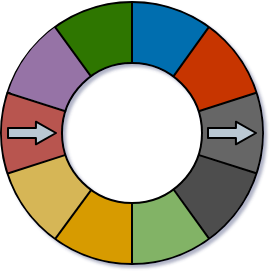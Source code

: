 <mxfile pages="1" version="11.2.5" type="device"><diagram id="I-N_G4gh3ujyhIfbbh0O" name="Page-1"><mxGraphModel dx="848" dy="481" grid="1" gridSize="5" guides="1" tooltips="1" connect="1" arrows="1" fold="1" page="1" pageScale="1" pageWidth="850" pageHeight="1100" math="0" shadow="1"><root><mxCell id="0"/><mxCell id="1" parent="0"/><mxCell id="frZtzOyDHmYUlCa5CAiD-32" value="" style="ellipse;whiteSpace=wrap;html=1;strokeWidth=2;fillColor=none;direction=south;" parent="1" vertex="1"><mxGeometry x="395" y="195.5" width="130" height="130" as="geometry"/></mxCell><mxCell id="frZtzOyDHmYUlCa5CAiD-15" value="" style="verticalLabelPosition=bottom;verticalAlign=top;html=1;shape=mxgraph.basic.arc;startAngle=0.95;endAngle=0.05;strokeWidth=30;fillColor=#ffffff;strokeColor=#666666;fontColor=#333333;direction=south;" parent="1" vertex="1"><mxGeometry x="410" y="210.5" width="100" height="100" as="geometry"/></mxCell><mxCell id="frZtzOyDHmYUlCa5CAiD-22" value="" style="verticalLabelPosition=bottom;verticalAlign=top;html=1;shape=mxgraph.basic.arc;startAngle=0.05;endAngle=0.15;strokeWidth=30;fillColor=#ffffff;strokeColor=#4D4D4D;direction=south;" parent="1" vertex="1"><mxGeometry x="410" y="210.5" width="100" height="100" as="geometry"/></mxCell><mxCell id="frZtzOyDHmYUlCa5CAiD-23" value="" style="verticalLabelPosition=bottom;verticalAlign=top;html=1;shape=mxgraph.basic.arc;startAngle=0.15;endAngle=0.25;strokeWidth=30;fillColor=#ffffff;strokeColor=#82b366;direction=south;" parent="1" vertex="1"><mxGeometry x="410" y="210.5" width="100" height="100" as="geometry"/></mxCell><mxCell id="frZtzOyDHmYUlCa5CAiD-24" value="" style="verticalLabelPosition=bottom;verticalAlign=top;html=1;shape=mxgraph.basic.arc;startAngle=0.25;endAngle=0.35;strokeWidth=30;fillColor=#ffffff;strokeColor=#d79b00;direction=south;" parent="1" vertex="1"><mxGeometry x="410" y="210.5" width="100" height="100" as="geometry"/></mxCell><mxCell id="frZtzOyDHmYUlCa5CAiD-25" value="" style="verticalLabelPosition=bottom;verticalAlign=top;html=1;shape=mxgraph.basic.arc;startAngle=0.35;endAngle=0.45;strokeWidth=30;fillColor=#ffffff;strokeColor=#d6b656;direction=south;" parent="1" vertex="1"><mxGeometry x="410" y="210.5" width="100" height="100" as="geometry"/></mxCell><mxCell id="frZtzOyDHmYUlCa5CAiD-26" value="" style="verticalLabelPosition=bottom;verticalAlign=top;html=1;shape=mxgraph.basic.arc;startAngle=0.45;endAngle=0.55;strokeWidth=30;fillColor=#ffffff;strokeColor=#b85450;direction=south;" parent="1" vertex="1"><mxGeometry x="410" y="210.5" width="100" height="100" as="geometry"/></mxCell><mxCell id="frZtzOyDHmYUlCa5CAiD-27" value="" style="verticalLabelPosition=bottom;verticalAlign=top;html=1;shape=mxgraph.basic.arc;startAngle=0.55;endAngle=0.65;strokeWidth=30;fillColor=#ffffff;strokeColor=#9673a6;direction=south;" parent="1" vertex="1"><mxGeometry x="410" y="210" width="100" height="100" as="geometry"/></mxCell><mxCell id="frZtzOyDHmYUlCa5CAiD-28" value="" style="verticalLabelPosition=bottom;verticalAlign=top;html=1;shape=mxgraph.basic.arc;startAngle=0.65;endAngle=0.75;strokeWidth=30;fillColor=#ffffff;strokeColor=#2D7600;fontColor=#ffffff;direction=south;" parent="1" vertex="1"><mxGeometry x="410" y="210.5" width="100" height="100" as="geometry"/></mxCell><mxCell id="frZtzOyDHmYUlCa5CAiD-29" value="" style="verticalLabelPosition=bottom;verticalAlign=top;html=1;shape=mxgraph.basic.arc;startAngle=0.75;endAngle=0.85;strokeWidth=30;fillColor=#ffffff;strokeColor=#006EAF;fontColor=#ffffff;direction=south;" parent="1" vertex="1"><mxGeometry x="410" y="210.5" width="100" height="100" as="geometry"/></mxCell><mxCell id="frZtzOyDHmYUlCa5CAiD-30" value="" style="verticalLabelPosition=bottom;verticalAlign=top;html=1;shape=mxgraph.basic.arc;startAngle=0.85;endAngle=0.95;strokeWidth=30;fillColor=#ffffff;strokeColor=#C73500;fontColor=#ffffff;direction=south;" parent="1" vertex="1"><mxGeometry x="410" y="210.5" width="100" height="100" as="geometry"/></mxCell><mxCell id="frZtzOyDHmYUlCa5CAiD-31" value="" style="ellipse;whiteSpace=wrap;html=1;strokeWidth=1;fillColor=none;direction=south;" parent="1" vertex="1"><mxGeometry x="425" y="225.5" width="70" height="70" as="geometry"/></mxCell><mxCell id="frZtzOyDHmYUlCa5CAiD-34" value="" style="endArrow=none;html=1;entryX=0.344;entryY=0.982;entryDx=0;entryDy=0;entryPerimeter=0;exitX=0.346;exitY=0.97;exitDx=0;exitDy=0;exitPerimeter=0;" parent="1" source="frZtzOyDHmYUlCa5CAiD-31" target="frZtzOyDHmYUlCa5CAiD-32" edge="1"><mxGeometry width="50" height="50" relative="1" as="geometry"><mxPoint x="430" y="340.5" as="sourcePoint"/><mxPoint x="380" y="390.5" as="targetPoint"/></mxGeometry></mxCell><mxCell id="frZtzOyDHmYUlCa5CAiD-35" value="" style="endArrow=none;html=1;entryX=0.657;entryY=0.981;entryDx=0;entryDy=0;entryPerimeter=0;exitX=0.656;exitY=0.974;exitDx=0;exitDy=0;exitPerimeter=0;" parent="1" source="frZtzOyDHmYUlCa5CAiD-31" target="frZtzOyDHmYUlCa5CAiD-32" edge="1"><mxGeometry width="50" height="50" relative="1" as="geometry"><mxPoint x="459.22" y="303.4" as="sourcePoint"/><mxPoint x="449.72" y="333.16" as="targetPoint"/></mxGeometry></mxCell><mxCell id="frZtzOyDHmYUlCa5CAiD-36" value="" style="endArrow=none;html=1;entryX=0.908;entryY=0.796;entryDx=0;entryDy=0;entryPerimeter=0;exitX=0.906;exitY=0.791;exitDx=0;exitDy=0;exitPerimeter=0;" parent="1" source="frZtzOyDHmYUlCa5CAiD-31" target="frZtzOyDHmYUlCa5CAiD-32" edge="1"><mxGeometry width="50" height="50" relative="1" as="geometry"><mxPoint x="480.92" y="303.68" as="sourcePoint"/><mxPoint x="490.41" y="333.03" as="targetPoint"/></mxGeometry></mxCell><mxCell id="frZtzOyDHmYUlCa5CAiD-37" value="" style="endArrow=none;html=1;entryX=1.005;entryY=0.5;entryDx=0;entryDy=0;exitX=1;exitY=0.5;exitDx=0;exitDy=0;entryPerimeter=0;" parent="1" source="frZtzOyDHmYUlCa5CAiD-31" target="frZtzOyDHmYUlCa5CAiD-32" edge="1"><mxGeometry width="50" height="50" relative="1" as="geometry"><mxPoint x="498.42" y="290.87" as="sourcePoint"/><mxPoint x="523.04" y="308.98" as="targetPoint"/></mxGeometry></mxCell><mxCell id="frZtzOyDHmYUlCa5CAiD-38" value="" style="endArrow=none;html=1;entryX=0.907;entryY=0.203;entryDx=0;entryDy=0;exitX=0.902;exitY=0.204;exitDx=0;exitDy=0;exitPerimeter=0;entryPerimeter=0;" parent="1" source="frZtzOyDHmYUlCa5CAiD-31" target="frZtzOyDHmYUlCa5CAiD-32" edge="1"><mxGeometry width="50" height="50" relative="1" as="geometry"><mxPoint x="490.0" y="240.5" as="sourcePoint"/><mxPoint x="520.65" y="240.5" as="targetPoint"/></mxGeometry></mxCell><mxCell id="frZtzOyDHmYUlCa5CAiD-39" value="" style="endArrow=none;html=1;entryX=0.656;entryY=0.019;entryDx=0;entryDy=0;exitX=0.656;exitY=0.026;exitDx=0;exitDy=0;exitPerimeter=0;entryPerimeter=0;" parent="1" source="frZtzOyDHmYUlCa5CAiD-31" target="frZtzOyDHmYUlCa5CAiD-32" edge="1"><mxGeometry width="50" height="50" relative="1" as="geometry"><mxPoint x="498.14" y="249.78" as="sourcePoint"/><mxPoint x="522.91" y="231.89" as="targetPoint"/></mxGeometry></mxCell><mxCell id="frZtzOyDHmYUlCa5CAiD-40" value="" style="endArrow=none;html=1;entryX=0.345;entryY=0.022;entryDx=0;entryDy=0;exitX=0.345;exitY=0.024;exitDx=0;exitDy=0;exitPerimeter=0;entryPerimeter=0;" parent="1" source="frZtzOyDHmYUlCa5CAiD-31" target="frZtzOyDHmYUlCa5CAiD-32" edge="1"><mxGeometry width="50" height="50" relative="1" as="geometry"><mxPoint x="480.92" y="237.32" as="sourcePoint"/><mxPoint x="490.28" y="207.97" as="targetPoint"/></mxGeometry></mxCell><mxCell id="frZtzOyDHmYUlCa5CAiD-41" value="" style="endArrow=none;html=1;entryX=0.092;entryY=0.204;entryDx=0;entryDy=0;entryPerimeter=0;exitX=0.095;exitY=0.204;exitDx=0;exitDy=0;exitPerimeter=0;" parent="1" source="frZtzOyDHmYUlCa5CAiD-31" target="frZtzOyDHmYUlCa5CAiD-32" edge="1"><mxGeometry width="50" height="50" relative="1" as="geometry"><mxPoint x="459.15" y="237.18" as="sourcePoint"/><mxPoint x="449.85" y="208.36" as="targetPoint"/></mxGeometry></mxCell><mxCell id="frZtzOyDHmYUlCa5CAiD-42" value="" style="endArrow=none;html=1;exitX=-0.003;exitY=0.5;exitDx=0;exitDy=0;entryX=0;entryY=0.5;entryDx=0;entryDy=0;exitPerimeter=0;" parent="1" source="frZtzOyDHmYUlCa5CAiD-32" target="frZtzOyDHmYUlCa5CAiD-31" edge="1"><mxGeometry width="50" height="50" relative="1" as="geometry"><mxPoint x="394" y="250.5" as="sourcePoint"/><mxPoint x="430.15" y="260.5" as="targetPoint"/></mxGeometry></mxCell><mxCell id="frZtzOyDHmYUlCa5CAiD-43" value="" style="endArrow=none;html=1;entryX=0.096;entryY=0.793;entryDx=0;entryDy=0;exitX=0.091;exitY=0.797;exitDx=0;exitDy=0;entryPerimeter=0;exitPerimeter=0;" parent="1" source="frZtzOyDHmYUlCa5CAiD-32" target="frZtzOyDHmYUlCa5CAiD-31" edge="1"><mxGeometry width="50" height="50" relative="1" as="geometry"><mxPoint x="404.61" y="270.5" as="sourcePoint"/><mxPoint x="435.0" y="270.5" as="targetPoint"/></mxGeometry></mxCell><mxCell id="frZtzOyDHmYUlCa5CAiD-44" value="" style="shape=flexArrow;endArrow=classic;html=1;endWidth=5.217;endSize=3.014;width=5.103;fillColor=#bac8d3;strokeColor=#000000;" parent="1" edge="1"><mxGeometry width="50" height="50" relative="1" as="geometry"><mxPoint x="397.5" y="260.5" as="sourcePoint"/><mxPoint x="422.5" y="260.5" as="targetPoint"/></mxGeometry></mxCell><mxCell id="frZtzOyDHmYUlCa5CAiD-46" value="" style="shape=flexArrow;endArrow=classic;html=1;endWidth=5.217;endSize=3.014;width=5.103;fillColor=#bac8d3;strokeColor=#000000;" parent="1" edge="1"><mxGeometry width="50" height="50" relative="1" as="geometry"><mxPoint x="497.5" y="260.5" as="sourcePoint"/><mxPoint x="522.5" y="260.5" as="targetPoint"/></mxGeometry></mxCell></root></mxGraphModel></diagram></mxfile>